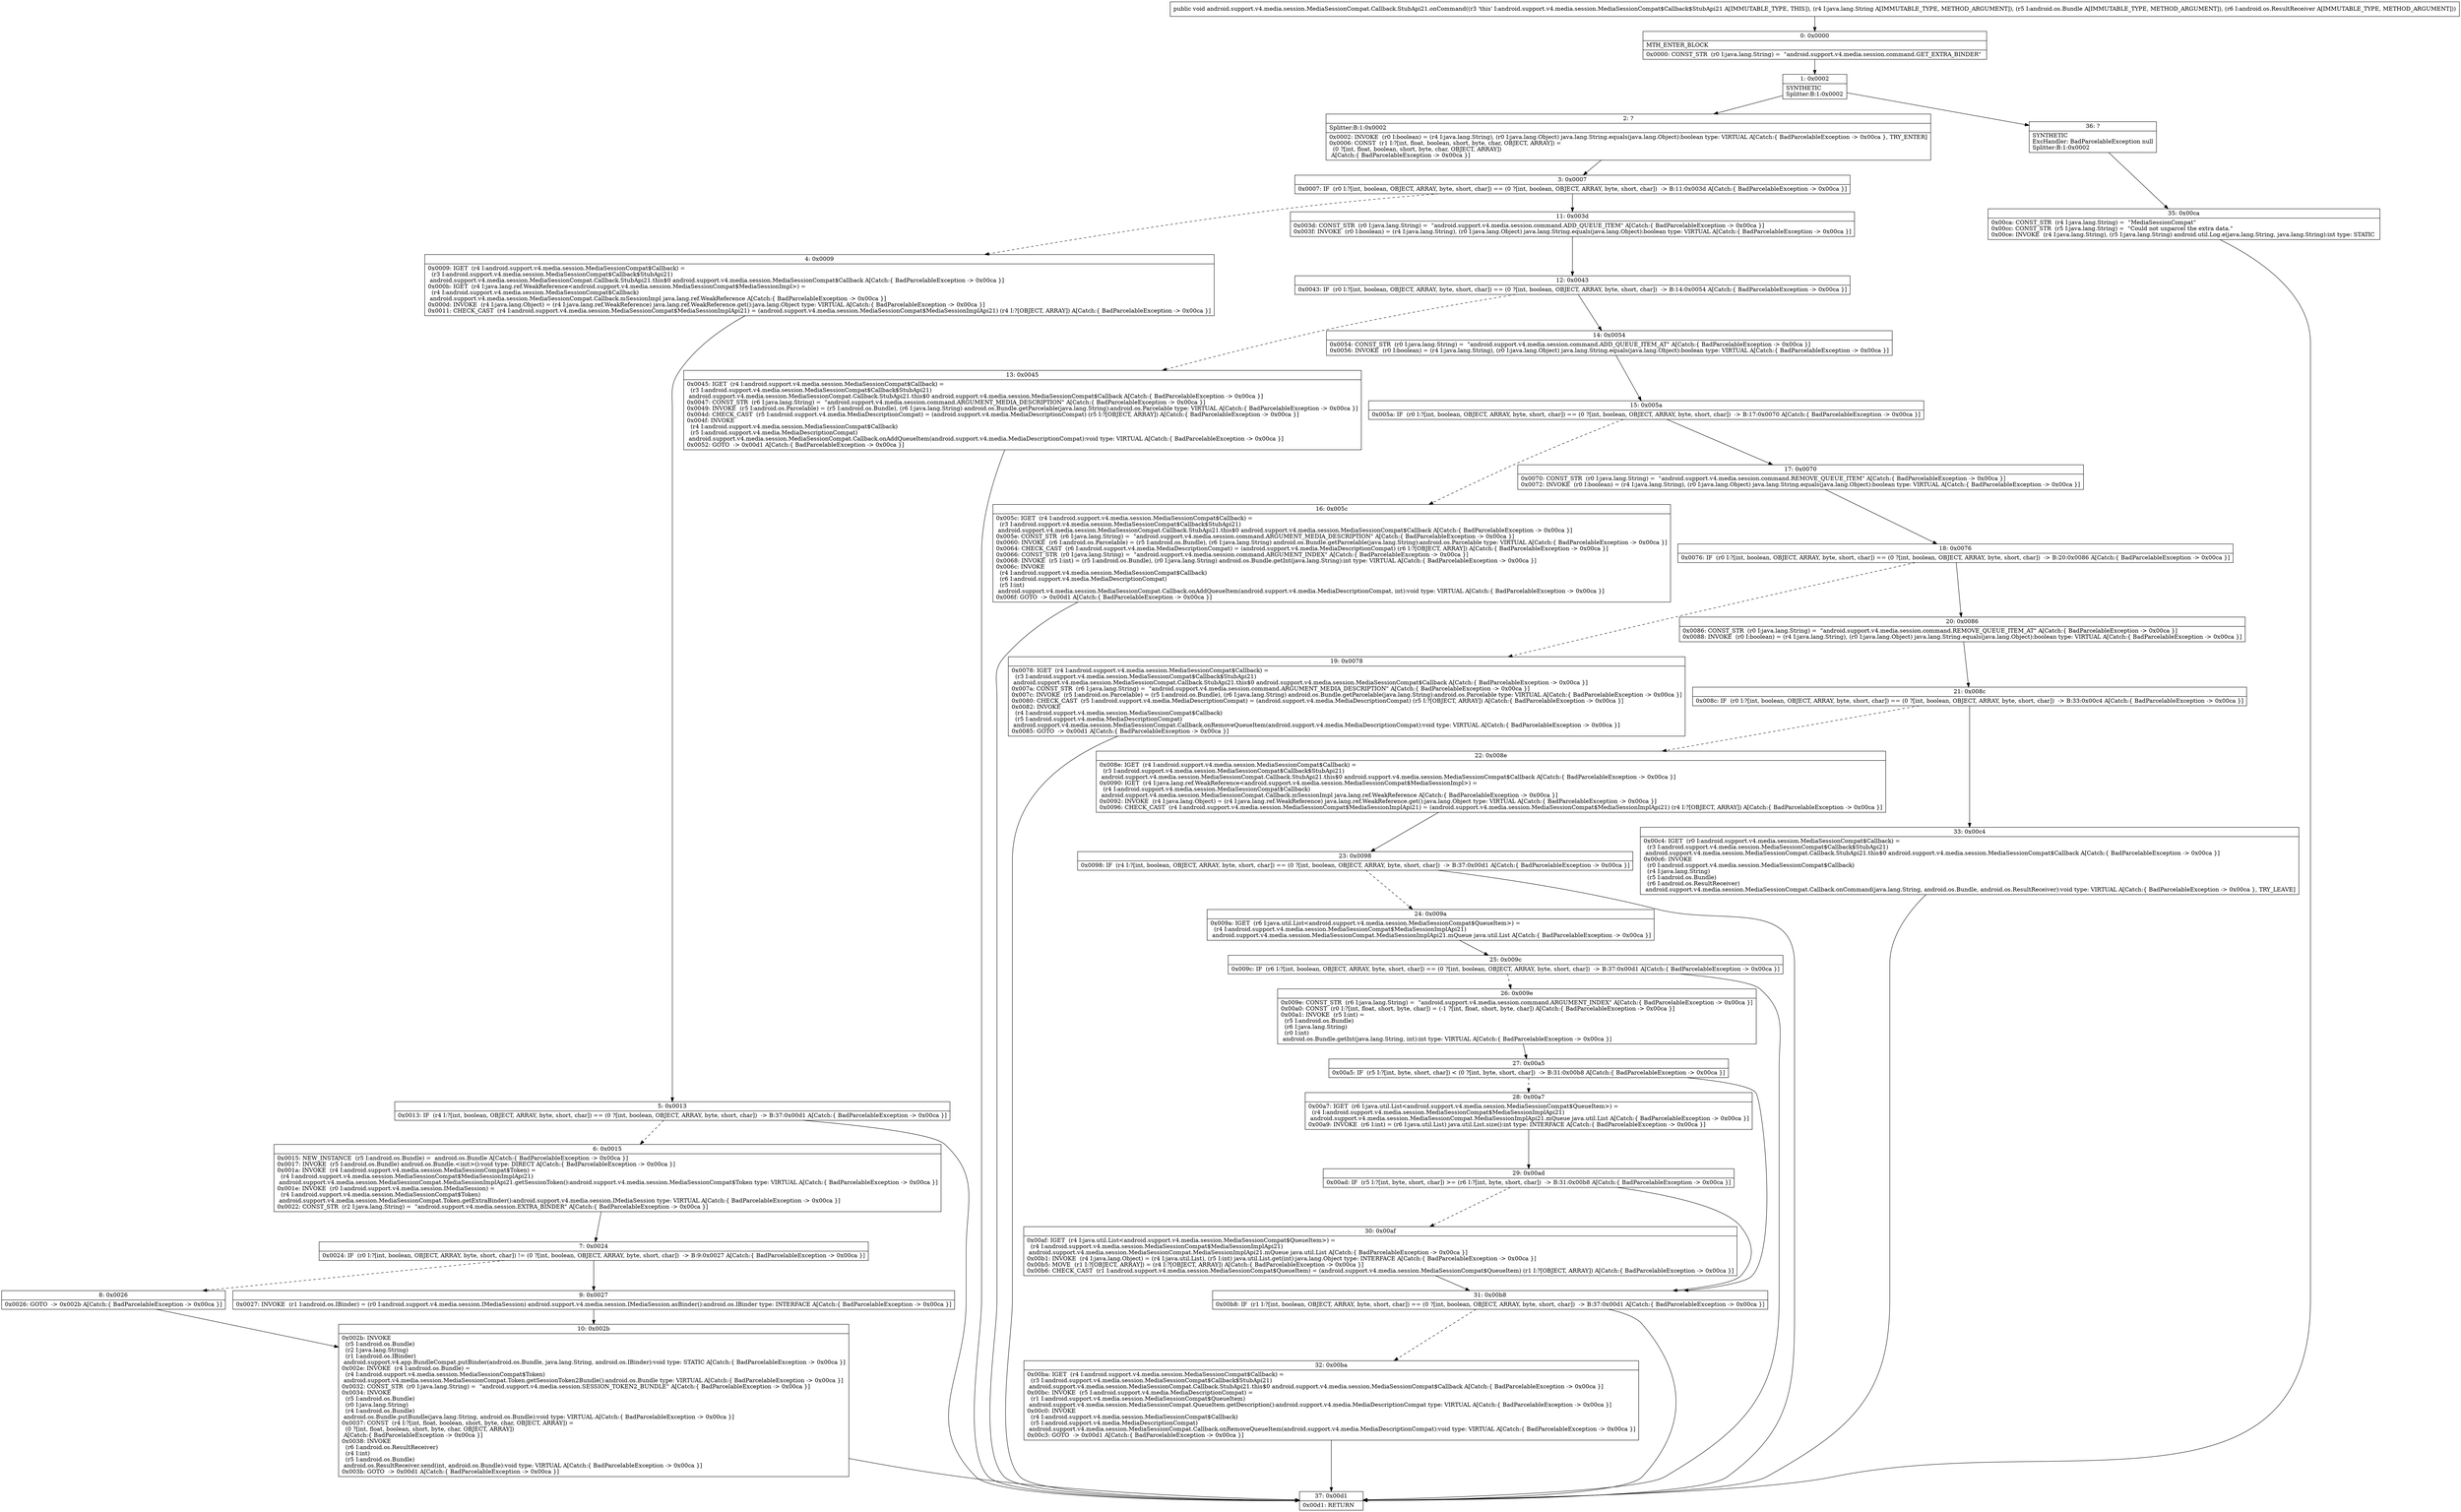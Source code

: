 digraph "CFG forandroid.support.v4.media.session.MediaSessionCompat.Callback.StubApi21.onCommand(Ljava\/lang\/String;Landroid\/os\/Bundle;Landroid\/os\/ResultReceiver;)V" {
Node_0 [shape=record,label="{0\:\ 0x0000|MTH_ENTER_BLOCK\l|0x0000: CONST_STR  (r0 I:java.lang.String) =  \"android.support.v4.media.session.command.GET_EXTRA_BINDER\" \l}"];
Node_1 [shape=record,label="{1\:\ 0x0002|SYNTHETIC\lSplitter:B:1:0x0002\l}"];
Node_2 [shape=record,label="{2\:\ ?|Splitter:B:1:0x0002\l|0x0002: INVOKE  (r0 I:boolean) = (r4 I:java.lang.String), (r0 I:java.lang.Object) java.lang.String.equals(java.lang.Object):boolean type: VIRTUAL A[Catch:\{ BadParcelableException \-\> 0x00ca \}, TRY_ENTER]\l0x0006: CONST  (r1 I:?[int, float, boolean, short, byte, char, OBJECT, ARRAY]) = \l  (0 ?[int, float, boolean, short, byte, char, OBJECT, ARRAY])\l A[Catch:\{ BadParcelableException \-\> 0x00ca \}]\l}"];
Node_3 [shape=record,label="{3\:\ 0x0007|0x0007: IF  (r0 I:?[int, boolean, OBJECT, ARRAY, byte, short, char]) == (0 ?[int, boolean, OBJECT, ARRAY, byte, short, char])  \-\> B:11:0x003d A[Catch:\{ BadParcelableException \-\> 0x00ca \}]\l}"];
Node_4 [shape=record,label="{4\:\ 0x0009|0x0009: IGET  (r4 I:android.support.v4.media.session.MediaSessionCompat$Callback) = \l  (r3 I:android.support.v4.media.session.MediaSessionCompat$Callback$StubApi21)\l android.support.v4.media.session.MediaSessionCompat.Callback.StubApi21.this$0 android.support.v4.media.session.MediaSessionCompat$Callback A[Catch:\{ BadParcelableException \-\> 0x00ca \}]\l0x000b: IGET  (r4 I:java.lang.ref.WeakReference\<android.support.v4.media.session.MediaSessionCompat$MediaSessionImpl\>) = \l  (r4 I:android.support.v4.media.session.MediaSessionCompat$Callback)\l android.support.v4.media.session.MediaSessionCompat.Callback.mSessionImpl java.lang.ref.WeakReference A[Catch:\{ BadParcelableException \-\> 0x00ca \}]\l0x000d: INVOKE  (r4 I:java.lang.Object) = (r4 I:java.lang.ref.WeakReference) java.lang.ref.WeakReference.get():java.lang.Object type: VIRTUAL A[Catch:\{ BadParcelableException \-\> 0x00ca \}]\l0x0011: CHECK_CAST  (r4 I:android.support.v4.media.session.MediaSessionCompat$MediaSessionImplApi21) = (android.support.v4.media.session.MediaSessionCompat$MediaSessionImplApi21) (r4 I:?[OBJECT, ARRAY]) A[Catch:\{ BadParcelableException \-\> 0x00ca \}]\l}"];
Node_5 [shape=record,label="{5\:\ 0x0013|0x0013: IF  (r4 I:?[int, boolean, OBJECT, ARRAY, byte, short, char]) == (0 ?[int, boolean, OBJECT, ARRAY, byte, short, char])  \-\> B:37:0x00d1 A[Catch:\{ BadParcelableException \-\> 0x00ca \}]\l}"];
Node_6 [shape=record,label="{6\:\ 0x0015|0x0015: NEW_INSTANCE  (r5 I:android.os.Bundle) =  android.os.Bundle A[Catch:\{ BadParcelableException \-\> 0x00ca \}]\l0x0017: INVOKE  (r5 I:android.os.Bundle) android.os.Bundle.\<init\>():void type: DIRECT A[Catch:\{ BadParcelableException \-\> 0x00ca \}]\l0x001a: INVOKE  (r4 I:android.support.v4.media.session.MediaSessionCompat$Token) = \l  (r4 I:android.support.v4.media.session.MediaSessionCompat$MediaSessionImplApi21)\l android.support.v4.media.session.MediaSessionCompat.MediaSessionImplApi21.getSessionToken():android.support.v4.media.session.MediaSessionCompat$Token type: VIRTUAL A[Catch:\{ BadParcelableException \-\> 0x00ca \}]\l0x001e: INVOKE  (r0 I:android.support.v4.media.session.IMediaSession) = \l  (r4 I:android.support.v4.media.session.MediaSessionCompat$Token)\l android.support.v4.media.session.MediaSessionCompat.Token.getExtraBinder():android.support.v4.media.session.IMediaSession type: VIRTUAL A[Catch:\{ BadParcelableException \-\> 0x00ca \}]\l0x0022: CONST_STR  (r2 I:java.lang.String) =  \"android.support.v4.media.session.EXTRA_BINDER\" A[Catch:\{ BadParcelableException \-\> 0x00ca \}]\l}"];
Node_7 [shape=record,label="{7\:\ 0x0024|0x0024: IF  (r0 I:?[int, boolean, OBJECT, ARRAY, byte, short, char]) != (0 ?[int, boolean, OBJECT, ARRAY, byte, short, char])  \-\> B:9:0x0027 A[Catch:\{ BadParcelableException \-\> 0x00ca \}]\l}"];
Node_8 [shape=record,label="{8\:\ 0x0026|0x0026: GOTO  \-\> 0x002b A[Catch:\{ BadParcelableException \-\> 0x00ca \}]\l}"];
Node_9 [shape=record,label="{9\:\ 0x0027|0x0027: INVOKE  (r1 I:android.os.IBinder) = (r0 I:android.support.v4.media.session.IMediaSession) android.support.v4.media.session.IMediaSession.asBinder():android.os.IBinder type: INTERFACE A[Catch:\{ BadParcelableException \-\> 0x00ca \}]\l}"];
Node_10 [shape=record,label="{10\:\ 0x002b|0x002b: INVOKE  \l  (r5 I:android.os.Bundle)\l  (r2 I:java.lang.String)\l  (r1 I:android.os.IBinder)\l android.support.v4.app.BundleCompat.putBinder(android.os.Bundle, java.lang.String, android.os.IBinder):void type: STATIC A[Catch:\{ BadParcelableException \-\> 0x00ca \}]\l0x002e: INVOKE  (r4 I:android.os.Bundle) = \l  (r4 I:android.support.v4.media.session.MediaSessionCompat$Token)\l android.support.v4.media.session.MediaSessionCompat.Token.getSessionToken2Bundle():android.os.Bundle type: VIRTUAL A[Catch:\{ BadParcelableException \-\> 0x00ca \}]\l0x0032: CONST_STR  (r0 I:java.lang.String) =  \"android.support.v4.media.session.SESSION_TOKEN2_BUNDLE\" A[Catch:\{ BadParcelableException \-\> 0x00ca \}]\l0x0034: INVOKE  \l  (r5 I:android.os.Bundle)\l  (r0 I:java.lang.String)\l  (r4 I:android.os.Bundle)\l android.os.Bundle.putBundle(java.lang.String, android.os.Bundle):void type: VIRTUAL A[Catch:\{ BadParcelableException \-\> 0x00ca \}]\l0x0037: CONST  (r4 I:?[int, float, boolean, short, byte, char, OBJECT, ARRAY]) = \l  (0 ?[int, float, boolean, short, byte, char, OBJECT, ARRAY])\l A[Catch:\{ BadParcelableException \-\> 0x00ca \}]\l0x0038: INVOKE  \l  (r6 I:android.os.ResultReceiver)\l  (r4 I:int)\l  (r5 I:android.os.Bundle)\l android.os.ResultReceiver.send(int, android.os.Bundle):void type: VIRTUAL A[Catch:\{ BadParcelableException \-\> 0x00ca \}]\l0x003b: GOTO  \-\> 0x00d1 A[Catch:\{ BadParcelableException \-\> 0x00ca \}]\l}"];
Node_11 [shape=record,label="{11\:\ 0x003d|0x003d: CONST_STR  (r0 I:java.lang.String) =  \"android.support.v4.media.session.command.ADD_QUEUE_ITEM\" A[Catch:\{ BadParcelableException \-\> 0x00ca \}]\l0x003f: INVOKE  (r0 I:boolean) = (r4 I:java.lang.String), (r0 I:java.lang.Object) java.lang.String.equals(java.lang.Object):boolean type: VIRTUAL A[Catch:\{ BadParcelableException \-\> 0x00ca \}]\l}"];
Node_12 [shape=record,label="{12\:\ 0x0043|0x0043: IF  (r0 I:?[int, boolean, OBJECT, ARRAY, byte, short, char]) == (0 ?[int, boolean, OBJECT, ARRAY, byte, short, char])  \-\> B:14:0x0054 A[Catch:\{ BadParcelableException \-\> 0x00ca \}]\l}"];
Node_13 [shape=record,label="{13\:\ 0x0045|0x0045: IGET  (r4 I:android.support.v4.media.session.MediaSessionCompat$Callback) = \l  (r3 I:android.support.v4.media.session.MediaSessionCompat$Callback$StubApi21)\l android.support.v4.media.session.MediaSessionCompat.Callback.StubApi21.this$0 android.support.v4.media.session.MediaSessionCompat$Callback A[Catch:\{ BadParcelableException \-\> 0x00ca \}]\l0x0047: CONST_STR  (r6 I:java.lang.String) =  \"android.support.v4.media.session.command.ARGUMENT_MEDIA_DESCRIPTION\" A[Catch:\{ BadParcelableException \-\> 0x00ca \}]\l0x0049: INVOKE  (r5 I:android.os.Parcelable) = (r5 I:android.os.Bundle), (r6 I:java.lang.String) android.os.Bundle.getParcelable(java.lang.String):android.os.Parcelable type: VIRTUAL A[Catch:\{ BadParcelableException \-\> 0x00ca \}]\l0x004d: CHECK_CAST  (r5 I:android.support.v4.media.MediaDescriptionCompat) = (android.support.v4.media.MediaDescriptionCompat) (r5 I:?[OBJECT, ARRAY]) A[Catch:\{ BadParcelableException \-\> 0x00ca \}]\l0x004f: INVOKE  \l  (r4 I:android.support.v4.media.session.MediaSessionCompat$Callback)\l  (r5 I:android.support.v4.media.MediaDescriptionCompat)\l android.support.v4.media.session.MediaSessionCompat.Callback.onAddQueueItem(android.support.v4.media.MediaDescriptionCompat):void type: VIRTUAL A[Catch:\{ BadParcelableException \-\> 0x00ca \}]\l0x0052: GOTO  \-\> 0x00d1 A[Catch:\{ BadParcelableException \-\> 0x00ca \}]\l}"];
Node_14 [shape=record,label="{14\:\ 0x0054|0x0054: CONST_STR  (r0 I:java.lang.String) =  \"android.support.v4.media.session.command.ADD_QUEUE_ITEM_AT\" A[Catch:\{ BadParcelableException \-\> 0x00ca \}]\l0x0056: INVOKE  (r0 I:boolean) = (r4 I:java.lang.String), (r0 I:java.lang.Object) java.lang.String.equals(java.lang.Object):boolean type: VIRTUAL A[Catch:\{ BadParcelableException \-\> 0x00ca \}]\l}"];
Node_15 [shape=record,label="{15\:\ 0x005a|0x005a: IF  (r0 I:?[int, boolean, OBJECT, ARRAY, byte, short, char]) == (0 ?[int, boolean, OBJECT, ARRAY, byte, short, char])  \-\> B:17:0x0070 A[Catch:\{ BadParcelableException \-\> 0x00ca \}]\l}"];
Node_16 [shape=record,label="{16\:\ 0x005c|0x005c: IGET  (r4 I:android.support.v4.media.session.MediaSessionCompat$Callback) = \l  (r3 I:android.support.v4.media.session.MediaSessionCompat$Callback$StubApi21)\l android.support.v4.media.session.MediaSessionCompat.Callback.StubApi21.this$0 android.support.v4.media.session.MediaSessionCompat$Callback A[Catch:\{ BadParcelableException \-\> 0x00ca \}]\l0x005e: CONST_STR  (r6 I:java.lang.String) =  \"android.support.v4.media.session.command.ARGUMENT_MEDIA_DESCRIPTION\" A[Catch:\{ BadParcelableException \-\> 0x00ca \}]\l0x0060: INVOKE  (r6 I:android.os.Parcelable) = (r5 I:android.os.Bundle), (r6 I:java.lang.String) android.os.Bundle.getParcelable(java.lang.String):android.os.Parcelable type: VIRTUAL A[Catch:\{ BadParcelableException \-\> 0x00ca \}]\l0x0064: CHECK_CAST  (r6 I:android.support.v4.media.MediaDescriptionCompat) = (android.support.v4.media.MediaDescriptionCompat) (r6 I:?[OBJECT, ARRAY]) A[Catch:\{ BadParcelableException \-\> 0x00ca \}]\l0x0066: CONST_STR  (r0 I:java.lang.String) =  \"android.support.v4.media.session.command.ARGUMENT_INDEX\" A[Catch:\{ BadParcelableException \-\> 0x00ca \}]\l0x0068: INVOKE  (r5 I:int) = (r5 I:android.os.Bundle), (r0 I:java.lang.String) android.os.Bundle.getInt(java.lang.String):int type: VIRTUAL A[Catch:\{ BadParcelableException \-\> 0x00ca \}]\l0x006c: INVOKE  \l  (r4 I:android.support.v4.media.session.MediaSessionCompat$Callback)\l  (r6 I:android.support.v4.media.MediaDescriptionCompat)\l  (r5 I:int)\l android.support.v4.media.session.MediaSessionCompat.Callback.onAddQueueItem(android.support.v4.media.MediaDescriptionCompat, int):void type: VIRTUAL A[Catch:\{ BadParcelableException \-\> 0x00ca \}]\l0x006f: GOTO  \-\> 0x00d1 A[Catch:\{ BadParcelableException \-\> 0x00ca \}]\l}"];
Node_17 [shape=record,label="{17\:\ 0x0070|0x0070: CONST_STR  (r0 I:java.lang.String) =  \"android.support.v4.media.session.command.REMOVE_QUEUE_ITEM\" A[Catch:\{ BadParcelableException \-\> 0x00ca \}]\l0x0072: INVOKE  (r0 I:boolean) = (r4 I:java.lang.String), (r0 I:java.lang.Object) java.lang.String.equals(java.lang.Object):boolean type: VIRTUAL A[Catch:\{ BadParcelableException \-\> 0x00ca \}]\l}"];
Node_18 [shape=record,label="{18\:\ 0x0076|0x0076: IF  (r0 I:?[int, boolean, OBJECT, ARRAY, byte, short, char]) == (0 ?[int, boolean, OBJECT, ARRAY, byte, short, char])  \-\> B:20:0x0086 A[Catch:\{ BadParcelableException \-\> 0x00ca \}]\l}"];
Node_19 [shape=record,label="{19\:\ 0x0078|0x0078: IGET  (r4 I:android.support.v4.media.session.MediaSessionCompat$Callback) = \l  (r3 I:android.support.v4.media.session.MediaSessionCompat$Callback$StubApi21)\l android.support.v4.media.session.MediaSessionCompat.Callback.StubApi21.this$0 android.support.v4.media.session.MediaSessionCompat$Callback A[Catch:\{ BadParcelableException \-\> 0x00ca \}]\l0x007a: CONST_STR  (r6 I:java.lang.String) =  \"android.support.v4.media.session.command.ARGUMENT_MEDIA_DESCRIPTION\" A[Catch:\{ BadParcelableException \-\> 0x00ca \}]\l0x007c: INVOKE  (r5 I:android.os.Parcelable) = (r5 I:android.os.Bundle), (r6 I:java.lang.String) android.os.Bundle.getParcelable(java.lang.String):android.os.Parcelable type: VIRTUAL A[Catch:\{ BadParcelableException \-\> 0x00ca \}]\l0x0080: CHECK_CAST  (r5 I:android.support.v4.media.MediaDescriptionCompat) = (android.support.v4.media.MediaDescriptionCompat) (r5 I:?[OBJECT, ARRAY]) A[Catch:\{ BadParcelableException \-\> 0x00ca \}]\l0x0082: INVOKE  \l  (r4 I:android.support.v4.media.session.MediaSessionCompat$Callback)\l  (r5 I:android.support.v4.media.MediaDescriptionCompat)\l android.support.v4.media.session.MediaSessionCompat.Callback.onRemoveQueueItem(android.support.v4.media.MediaDescriptionCompat):void type: VIRTUAL A[Catch:\{ BadParcelableException \-\> 0x00ca \}]\l0x0085: GOTO  \-\> 0x00d1 A[Catch:\{ BadParcelableException \-\> 0x00ca \}]\l}"];
Node_20 [shape=record,label="{20\:\ 0x0086|0x0086: CONST_STR  (r0 I:java.lang.String) =  \"android.support.v4.media.session.command.REMOVE_QUEUE_ITEM_AT\" A[Catch:\{ BadParcelableException \-\> 0x00ca \}]\l0x0088: INVOKE  (r0 I:boolean) = (r4 I:java.lang.String), (r0 I:java.lang.Object) java.lang.String.equals(java.lang.Object):boolean type: VIRTUAL A[Catch:\{ BadParcelableException \-\> 0x00ca \}]\l}"];
Node_21 [shape=record,label="{21\:\ 0x008c|0x008c: IF  (r0 I:?[int, boolean, OBJECT, ARRAY, byte, short, char]) == (0 ?[int, boolean, OBJECT, ARRAY, byte, short, char])  \-\> B:33:0x00c4 A[Catch:\{ BadParcelableException \-\> 0x00ca \}]\l}"];
Node_22 [shape=record,label="{22\:\ 0x008e|0x008e: IGET  (r4 I:android.support.v4.media.session.MediaSessionCompat$Callback) = \l  (r3 I:android.support.v4.media.session.MediaSessionCompat$Callback$StubApi21)\l android.support.v4.media.session.MediaSessionCompat.Callback.StubApi21.this$0 android.support.v4.media.session.MediaSessionCompat$Callback A[Catch:\{ BadParcelableException \-\> 0x00ca \}]\l0x0090: IGET  (r4 I:java.lang.ref.WeakReference\<android.support.v4.media.session.MediaSessionCompat$MediaSessionImpl\>) = \l  (r4 I:android.support.v4.media.session.MediaSessionCompat$Callback)\l android.support.v4.media.session.MediaSessionCompat.Callback.mSessionImpl java.lang.ref.WeakReference A[Catch:\{ BadParcelableException \-\> 0x00ca \}]\l0x0092: INVOKE  (r4 I:java.lang.Object) = (r4 I:java.lang.ref.WeakReference) java.lang.ref.WeakReference.get():java.lang.Object type: VIRTUAL A[Catch:\{ BadParcelableException \-\> 0x00ca \}]\l0x0096: CHECK_CAST  (r4 I:android.support.v4.media.session.MediaSessionCompat$MediaSessionImplApi21) = (android.support.v4.media.session.MediaSessionCompat$MediaSessionImplApi21) (r4 I:?[OBJECT, ARRAY]) A[Catch:\{ BadParcelableException \-\> 0x00ca \}]\l}"];
Node_23 [shape=record,label="{23\:\ 0x0098|0x0098: IF  (r4 I:?[int, boolean, OBJECT, ARRAY, byte, short, char]) == (0 ?[int, boolean, OBJECT, ARRAY, byte, short, char])  \-\> B:37:0x00d1 A[Catch:\{ BadParcelableException \-\> 0x00ca \}]\l}"];
Node_24 [shape=record,label="{24\:\ 0x009a|0x009a: IGET  (r6 I:java.util.List\<android.support.v4.media.session.MediaSessionCompat$QueueItem\>) = \l  (r4 I:android.support.v4.media.session.MediaSessionCompat$MediaSessionImplApi21)\l android.support.v4.media.session.MediaSessionCompat.MediaSessionImplApi21.mQueue java.util.List A[Catch:\{ BadParcelableException \-\> 0x00ca \}]\l}"];
Node_25 [shape=record,label="{25\:\ 0x009c|0x009c: IF  (r6 I:?[int, boolean, OBJECT, ARRAY, byte, short, char]) == (0 ?[int, boolean, OBJECT, ARRAY, byte, short, char])  \-\> B:37:0x00d1 A[Catch:\{ BadParcelableException \-\> 0x00ca \}]\l}"];
Node_26 [shape=record,label="{26\:\ 0x009e|0x009e: CONST_STR  (r6 I:java.lang.String) =  \"android.support.v4.media.session.command.ARGUMENT_INDEX\" A[Catch:\{ BadParcelableException \-\> 0x00ca \}]\l0x00a0: CONST  (r0 I:?[int, float, short, byte, char]) = (\-1 ?[int, float, short, byte, char]) A[Catch:\{ BadParcelableException \-\> 0x00ca \}]\l0x00a1: INVOKE  (r5 I:int) = \l  (r5 I:android.os.Bundle)\l  (r6 I:java.lang.String)\l  (r0 I:int)\l android.os.Bundle.getInt(java.lang.String, int):int type: VIRTUAL A[Catch:\{ BadParcelableException \-\> 0x00ca \}]\l}"];
Node_27 [shape=record,label="{27\:\ 0x00a5|0x00a5: IF  (r5 I:?[int, byte, short, char]) \< (0 ?[int, byte, short, char])  \-\> B:31:0x00b8 A[Catch:\{ BadParcelableException \-\> 0x00ca \}]\l}"];
Node_28 [shape=record,label="{28\:\ 0x00a7|0x00a7: IGET  (r6 I:java.util.List\<android.support.v4.media.session.MediaSessionCompat$QueueItem\>) = \l  (r4 I:android.support.v4.media.session.MediaSessionCompat$MediaSessionImplApi21)\l android.support.v4.media.session.MediaSessionCompat.MediaSessionImplApi21.mQueue java.util.List A[Catch:\{ BadParcelableException \-\> 0x00ca \}]\l0x00a9: INVOKE  (r6 I:int) = (r6 I:java.util.List) java.util.List.size():int type: INTERFACE A[Catch:\{ BadParcelableException \-\> 0x00ca \}]\l}"];
Node_29 [shape=record,label="{29\:\ 0x00ad|0x00ad: IF  (r5 I:?[int, byte, short, char]) \>= (r6 I:?[int, byte, short, char])  \-\> B:31:0x00b8 A[Catch:\{ BadParcelableException \-\> 0x00ca \}]\l}"];
Node_30 [shape=record,label="{30\:\ 0x00af|0x00af: IGET  (r4 I:java.util.List\<android.support.v4.media.session.MediaSessionCompat$QueueItem\>) = \l  (r4 I:android.support.v4.media.session.MediaSessionCompat$MediaSessionImplApi21)\l android.support.v4.media.session.MediaSessionCompat.MediaSessionImplApi21.mQueue java.util.List A[Catch:\{ BadParcelableException \-\> 0x00ca \}]\l0x00b1: INVOKE  (r4 I:java.lang.Object) = (r4 I:java.util.List), (r5 I:int) java.util.List.get(int):java.lang.Object type: INTERFACE A[Catch:\{ BadParcelableException \-\> 0x00ca \}]\l0x00b5: MOVE  (r1 I:?[OBJECT, ARRAY]) = (r4 I:?[OBJECT, ARRAY]) A[Catch:\{ BadParcelableException \-\> 0x00ca \}]\l0x00b6: CHECK_CAST  (r1 I:android.support.v4.media.session.MediaSessionCompat$QueueItem) = (android.support.v4.media.session.MediaSessionCompat$QueueItem) (r1 I:?[OBJECT, ARRAY]) A[Catch:\{ BadParcelableException \-\> 0x00ca \}]\l}"];
Node_31 [shape=record,label="{31\:\ 0x00b8|0x00b8: IF  (r1 I:?[int, boolean, OBJECT, ARRAY, byte, short, char]) == (0 ?[int, boolean, OBJECT, ARRAY, byte, short, char])  \-\> B:37:0x00d1 A[Catch:\{ BadParcelableException \-\> 0x00ca \}]\l}"];
Node_32 [shape=record,label="{32\:\ 0x00ba|0x00ba: IGET  (r4 I:android.support.v4.media.session.MediaSessionCompat$Callback) = \l  (r3 I:android.support.v4.media.session.MediaSessionCompat$Callback$StubApi21)\l android.support.v4.media.session.MediaSessionCompat.Callback.StubApi21.this$0 android.support.v4.media.session.MediaSessionCompat$Callback A[Catch:\{ BadParcelableException \-\> 0x00ca \}]\l0x00bc: INVOKE  (r5 I:android.support.v4.media.MediaDescriptionCompat) = \l  (r1 I:android.support.v4.media.session.MediaSessionCompat$QueueItem)\l android.support.v4.media.session.MediaSessionCompat.QueueItem.getDescription():android.support.v4.media.MediaDescriptionCompat type: VIRTUAL A[Catch:\{ BadParcelableException \-\> 0x00ca \}]\l0x00c0: INVOKE  \l  (r4 I:android.support.v4.media.session.MediaSessionCompat$Callback)\l  (r5 I:android.support.v4.media.MediaDescriptionCompat)\l android.support.v4.media.session.MediaSessionCompat.Callback.onRemoveQueueItem(android.support.v4.media.MediaDescriptionCompat):void type: VIRTUAL A[Catch:\{ BadParcelableException \-\> 0x00ca \}]\l0x00c3: GOTO  \-\> 0x00d1 A[Catch:\{ BadParcelableException \-\> 0x00ca \}]\l}"];
Node_33 [shape=record,label="{33\:\ 0x00c4|0x00c4: IGET  (r0 I:android.support.v4.media.session.MediaSessionCompat$Callback) = \l  (r3 I:android.support.v4.media.session.MediaSessionCompat$Callback$StubApi21)\l android.support.v4.media.session.MediaSessionCompat.Callback.StubApi21.this$0 android.support.v4.media.session.MediaSessionCompat$Callback A[Catch:\{ BadParcelableException \-\> 0x00ca \}]\l0x00c6: INVOKE  \l  (r0 I:android.support.v4.media.session.MediaSessionCompat$Callback)\l  (r4 I:java.lang.String)\l  (r5 I:android.os.Bundle)\l  (r6 I:android.os.ResultReceiver)\l android.support.v4.media.session.MediaSessionCompat.Callback.onCommand(java.lang.String, android.os.Bundle, android.os.ResultReceiver):void type: VIRTUAL A[Catch:\{ BadParcelableException \-\> 0x00ca \}, TRY_LEAVE]\l}"];
Node_35 [shape=record,label="{35\:\ 0x00ca|0x00ca: CONST_STR  (r4 I:java.lang.String) =  \"MediaSessionCompat\" \l0x00cc: CONST_STR  (r5 I:java.lang.String) =  \"Could not unparcel the extra data.\" \l0x00ce: INVOKE  (r4 I:java.lang.String), (r5 I:java.lang.String) android.util.Log.e(java.lang.String, java.lang.String):int type: STATIC \l}"];
Node_36 [shape=record,label="{36\:\ ?|SYNTHETIC\lExcHandler: BadParcelableException null\lSplitter:B:1:0x0002\l}"];
Node_37 [shape=record,label="{37\:\ 0x00d1|0x00d1: RETURN   \l}"];
MethodNode[shape=record,label="{public void android.support.v4.media.session.MediaSessionCompat.Callback.StubApi21.onCommand((r3 'this' I:android.support.v4.media.session.MediaSessionCompat$Callback$StubApi21 A[IMMUTABLE_TYPE, THIS]), (r4 I:java.lang.String A[IMMUTABLE_TYPE, METHOD_ARGUMENT]), (r5 I:android.os.Bundle A[IMMUTABLE_TYPE, METHOD_ARGUMENT]), (r6 I:android.os.ResultReceiver A[IMMUTABLE_TYPE, METHOD_ARGUMENT])) }"];
MethodNode -> Node_0;
Node_0 -> Node_1;
Node_1 -> Node_2;
Node_1 -> Node_36;
Node_2 -> Node_3;
Node_3 -> Node_4[style=dashed];
Node_3 -> Node_11;
Node_4 -> Node_5;
Node_5 -> Node_6[style=dashed];
Node_5 -> Node_37;
Node_6 -> Node_7;
Node_7 -> Node_8[style=dashed];
Node_7 -> Node_9;
Node_8 -> Node_10;
Node_9 -> Node_10;
Node_10 -> Node_37;
Node_11 -> Node_12;
Node_12 -> Node_13[style=dashed];
Node_12 -> Node_14;
Node_13 -> Node_37;
Node_14 -> Node_15;
Node_15 -> Node_16[style=dashed];
Node_15 -> Node_17;
Node_16 -> Node_37;
Node_17 -> Node_18;
Node_18 -> Node_19[style=dashed];
Node_18 -> Node_20;
Node_19 -> Node_37;
Node_20 -> Node_21;
Node_21 -> Node_22[style=dashed];
Node_21 -> Node_33;
Node_22 -> Node_23;
Node_23 -> Node_24[style=dashed];
Node_23 -> Node_37;
Node_24 -> Node_25;
Node_25 -> Node_26[style=dashed];
Node_25 -> Node_37;
Node_26 -> Node_27;
Node_27 -> Node_28[style=dashed];
Node_27 -> Node_31;
Node_28 -> Node_29;
Node_29 -> Node_30[style=dashed];
Node_29 -> Node_31;
Node_30 -> Node_31;
Node_31 -> Node_32[style=dashed];
Node_31 -> Node_37;
Node_32 -> Node_37;
Node_33 -> Node_37;
Node_35 -> Node_37;
Node_36 -> Node_35;
}

